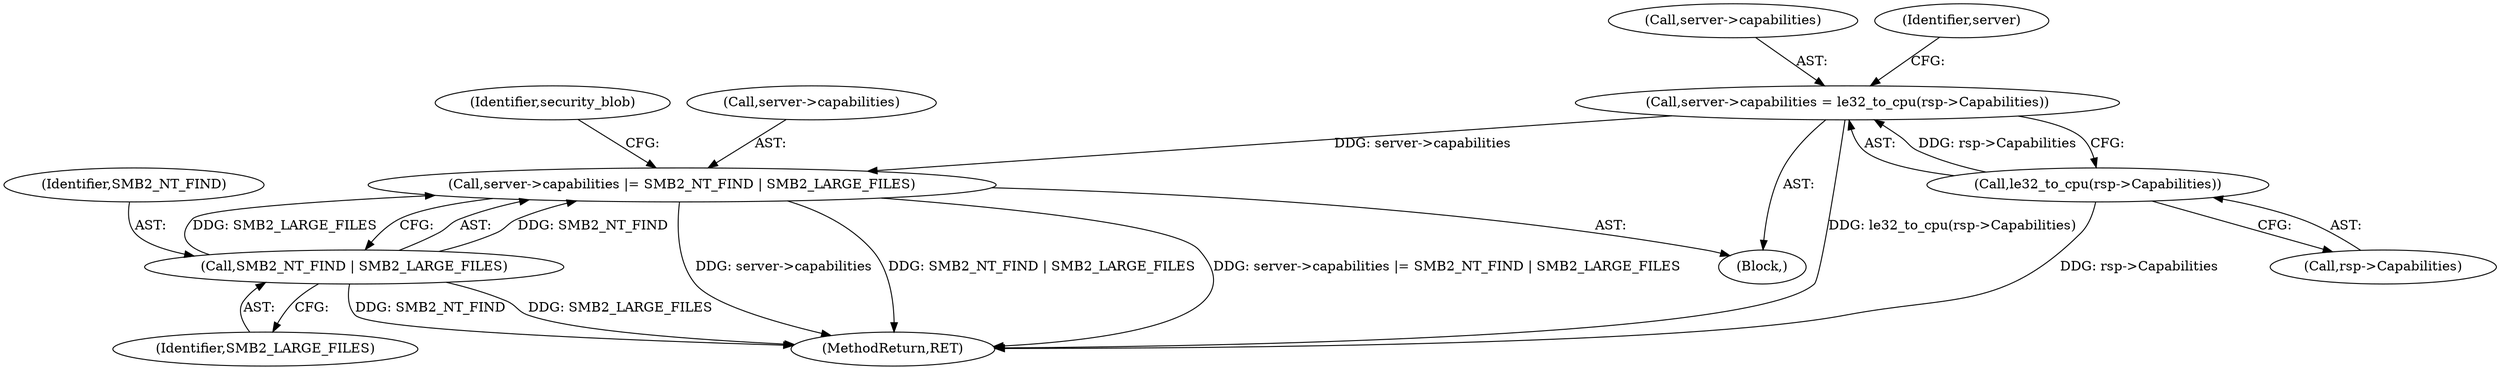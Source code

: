 digraph "0_linux_b57a55e2200ede754e4dc9cce4ba9402544b9365@pointer" {
"1000753" [label="(Call,server->capabilities |= SMB2_NT_FIND | SMB2_LARGE_FILES)"];
"1000745" [label="(Call,server->capabilities = le32_to_cpu(rsp->Capabilities))"];
"1000749" [label="(Call,le32_to_cpu(rsp->Capabilities))"];
"1000757" [label="(Call,SMB2_NT_FIND | SMB2_LARGE_FILES)"];
"1000750" [label="(Call,rsp->Capabilities)"];
"1000848" [label="(MethodReturn,RET)"];
"1000114" [label="(Block,)"];
"1000761" [label="(Identifier,security_blob)"];
"1000754" [label="(Call,server->capabilities)"];
"1000753" [label="(Call,server->capabilities |= SMB2_NT_FIND | SMB2_LARGE_FILES)"];
"1000746" [label="(Call,server->capabilities)"];
"1000755" [label="(Identifier,server)"];
"1000759" [label="(Identifier,SMB2_LARGE_FILES)"];
"1000749" [label="(Call,le32_to_cpu(rsp->Capabilities))"];
"1000745" [label="(Call,server->capabilities = le32_to_cpu(rsp->Capabilities))"];
"1000757" [label="(Call,SMB2_NT_FIND | SMB2_LARGE_FILES)"];
"1000758" [label="(Identifier,SMB2_NT_FIND)"];
"1000753" -> "1000114"  [label="AST: "];
"1000753" -> "1000757"  [label="CFG: "];
"1000754" -> "1000753"  [label="AST: "];
"1000757" -> "1000753"  [label="AST: "];
"1000761" -> "1000753"  [label="CFG: "];
"1000753" -> "1000848"  [label="DDG: server->capabilities"];
"1000753" -> "1000848"  [label="DDG: SMB2_NT_FIND | SMB2_LARGE_FILES"];
"1000753" -> "1000848"  [label="DDG: server->capabilities |= SMB2_NT_FIND | SMB2_LARGE_FILES"];
"1000745" -> "1000753"  [label="DDG: server->capabilities"];
"1000757" -> "1000753"  [label="DDG: SMB2_NT_FIND"];
"1000757" -> "1000753"  [label="DDG: SMB2_LARGE_FILES"];
"1000745" -> "1000114"  [label="AST: "];
"1000745" -> "1000749"  [label="CFG: "];
"1000746" -> "1000745"  [label="AST: "];
"1000749" -> "1000745"  [label="AST: "];
"1000755" -> "1000745"  [label="CFG: "];
"1000745" -> "1000848"  [label="DDG: le32_to_cpu(rsp->Capabilities)"];
"1000749" -> "1000745"  [label="DDG: rsp->Capabilities"];
"1000749" -> "1000750"  [label="CFG: "];
"1000750" -> "1000749"  [label="AST: "];
"1000749" -> "1000848"  [label="DDG: rsp->Capabilities"];
"1000757" -> "1000759"  [label="CFG: "];
"1000758" -> "1000757"  [label="AST: "];
"1000759" -> "1000757"  [label="AST: "];
"1000757" -> "1000848"  [label="DDG: SMB2_NT_FIND"];
"1000757" -> "1000848"  [label="DDG: SMB2_LARGE_FILES"];
}
